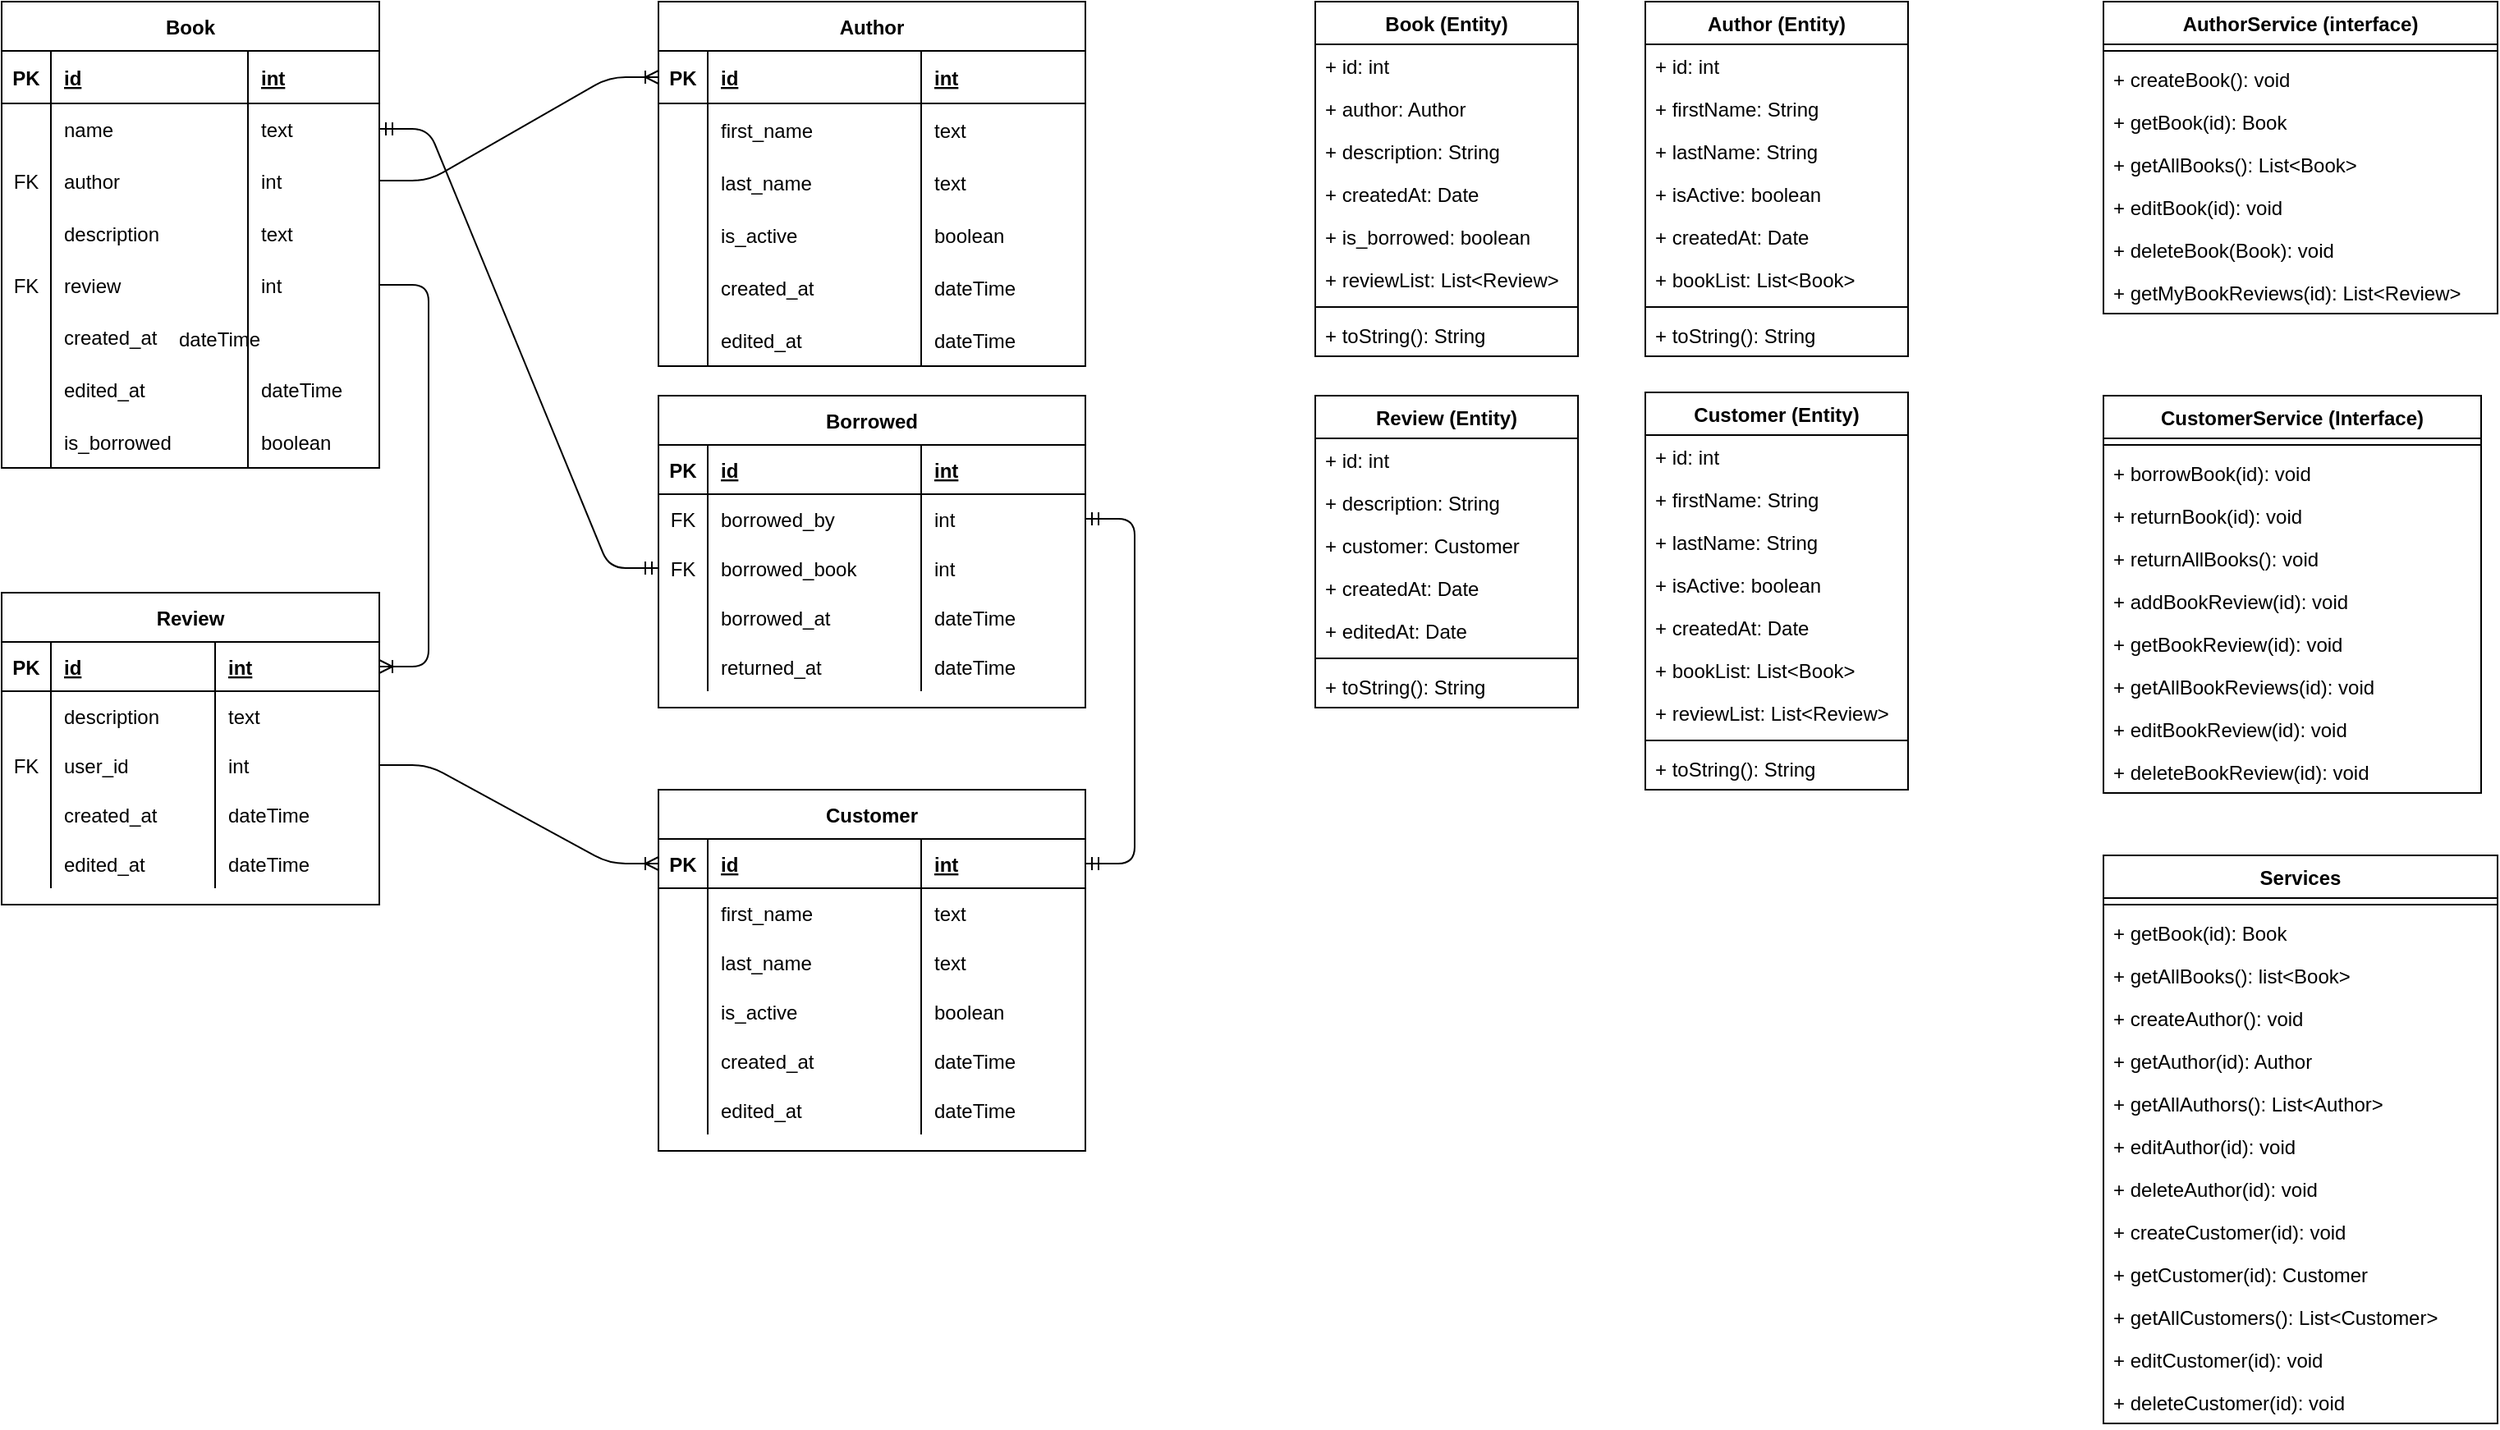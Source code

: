 <mxfile version="13.8.5" type="device"><diagram id="mpLGwgzuLBag3FPyzX3T" name="Page-1"><mxGraphModel dx="1343" dy="747" grid="1" gridSize="10" guides="1" tooltips="1" connect="1" arrows="1" fold="1" page="1" pageScale="1" pageWidth="827" pageHeight="1169" math="0" shadow="0"><root><mxCell id="0"/><mxCell id="1" parent="0"/><object label="Book" id="UDLNZVpMZOj7SId98wJl-1"><mxCell style="shape=table;startSize=30;container=1;collapsible=1;childLayout=tableLayout;fixedRows=0;rowLines=0;fontStyle=1;align=center;resizeLast=1;" vertex="1" parent="1"><mxGeometry x="80" y="40" width="230" height="284" as="geometry"/></mxCell></object><mxCell id="UDLNZVpMZOj7SId98wJl-2" value="" style="shape=partialRectangle;collapsible=0;dropTarget=0;pointerEvents=0;fillColor=none;top=0;left=0;bottom=1;right=0;points=[[0,0.5],[1,0.5]];portConstraint=eastwest;" vertex="1" parent="UDLNZVpMZOj7SId98wJl-1"><mxGeometry y="30" width="230" height="32" as="geometry"/></mxCell><mxCell id="UDLNZVpMZOj7SId98wJl-3" value="PK" style="shape=partialRectangle;connectable=0;fillColor=none;top=0;left=0;bottom=0;right=0;fontStyle=1;overflow=hidden;" vertex="1" parent="UDLNZVpMZOj7SId98wJl-2"><mxGeometry width="30" height="32" as="geometry"/></mxCell><mxCell id="UDLNZVpMZOj7SId98wJl-4" value="id" style="shape=partialRectangle;connectable=0;fillColor=none;top=0;left=0;bottom=0;right=0;align=left;spacingLeft=6;fontStyle=5;overflow=hidden;" vertex="1" parent="UDLNZVpMZOj7SId98wJl-2"><mxGeometry x="30" width="120" height="32" as="geometry"/></mxCell><mxCell id="UDLNZVpMZOj7SId98wJl-112" value="int" style="shape=partialRectangle;connectable=0;fillColor=none;top=0;left=0;bottom=0;right=0;align=left;spacingLeft=6;fontStyle=5;overflow=hidden;" vertex="1" parent="UDLNZVpMZOj7SId98wJl-2"><mxGeometry x="150" width="80" height="32" as="geometry"/></mxCell><mxCell id="UDLNZVpMZOj7SId98wJl-5" value="" style="shape=partialRectangle;collapsible=0;dropTarget=0;pointerEvents=0;fillColor=none;top=0;left=0;bottom=0;right=0;points=[[0,0.5],[1,0.5]];portConstraint=eastwest;" vertex="1" parent="UDLNZVpMZOj7SId98wJl-1"><mxGeometry y="62" width="230" height="31" as="geometry"/></mxCell><mxCell id="UDLNZVpMZOj7SId98wJl-6" value="" style="shape=partialRectangle;connectable=0;fillColor=none;top=0;left=0;bottom=0;right=0;editable=1;overflow=hidden;" vertex="1" parent="UDLNZVpMZOj7SId98wJl-5"><mxGeometry width="30" height="31" as="geometry"/></mxCell><mxCell id="UDLNZVpMZOj7SId98wJl-7" value="name" style="shape=partialRectangle;connectable=0;fillColor=none;top=0;left=0;bottom=0;right=0;align=left;spacingLeft=6;overflow=hidden;" vertex="1" parent="UDLNZVpMZOj7SId98wJl-5"><mxGeometry x="30" width="120" height="31" as="geometry"/></mxCell><mxCell id="UDLNZVpMZOj7SId98wJl-113" value="text" style="shape=partialRectangle;connectable=0;fillColor=none;top=0;left=0;bottom=0;right=0;align=left;spacingLeft=6;overflow=hidden;" vertex="1" parent="UDLNZVpMZOj7SId98wJl-5"><mxGeometry x="150" width="80" height="31" as="geometry"/></mxCell><mxCell id="UDLNZVpMZOj7SId98wJl-8" value="" style="shape=partialRectangle;collapsible=0;dropTarget=0;pointerEvents=0;fillColor=none;top=0;left=0;bottom=0;right=0;points=[[0,0.5],[1,0.5]];portConstraint=eastwest;" vertex="1" parent="UDLNZVpMZOj7SId98wJl-1"><mxGeometry y="93" width="230" height="32" as="geometry"/></mxCell><mxCell id="UDLNZVpMZOj7SId98wJl-9" value="FK" style="shape=partialRectangle;connectable=0;fillColor=none;top=0;left=0;bottom=0;right=0;editable=1;overflow=hidden;" vertex="1" parent="UDLNZVpMZOj7SId98wJl-8"><mxGeometry width="30" height="32" as="geometry"/></mxCell><mxCell id="UDLNZVpMZOj7SId98wJl-10" value="author" style="shape=partialRectangle;connectable=0;fillColor=none;top=0;left=0;bottom=0;right=0;align=left;spacingLeft=6;overflow=hidden;" vertex="1" parent="UDLNZVpMZOj7SId98wJl-8"><mxGeometry x="30" width="120" height="32" as="geometry"/></mxCell><mxCell id="UDLNZVpMZOj7SId98wJl-114" value="int" style="shape=partialRectangle;connectable=0;fillColor=none;top=0;left=0;bottom=0;right=0;align=left;spacingLeft=6;overflow=hidden;" vertex="1" parent="UDLNZVpMZOj7SId98wJl-8"><mxGeometry x="150" width="80" height="32" as="geometry"/></mxCell><mxCell id="UDLNZVpMZOj7SId98wJl-11" value="" style="shape=partialRectangle;collapsible=0;dropTarget=0;pointerEvents=0;fillColor=none;top=0;left=0;bottom=0;right=0;points=[[0,0.5],[1,0.5]];portConstraint=eastwest;" vertex="1" parent="UDLNZVpMZOj7SId98wJl-1"><mxGeometry y="125" width="230" height="32" as="geometry"/></mxCell><mxCell id="UDLNZVpMZOj7SId98wJl-12" value="" style="shape=partialRectangle;connectable=0;fillColor=none;top=0;left=0;bottom=0;right=0;editable=1;overflow=hidden;" vertex="1" parent="UDLNZVpMZOj7SId98wJl-11"><mxGeometry width="30" height="32" as="geometry"/></mxCell><mxCell id="UDLNZVpMZOj7SId98wJl-13" value="description" style="shape=partialRectangle;connectable=0;fillColor=none;top=0;left=0;bottom=0;right=0;align=left;spacingLeft=6;overflow=hidden;" vertex="1" parent="UDLNZVpMZOj7SId98wJl-11"><mxGeometry x="30" width="120" height="32" as="geometry"/></mxCell><mxCell id="UDLNZVpMZOj7SId98wJl-115" value="text" style="shape=partialRectangle;connectable=0;fillColor=none;top=0;left=0;bottom=0;right=0;align=left;spacingLeft=6;overflow=hidden;" vertex="1" parent="UDLNZVpMZOj7SId98wJl-11"><mxGeometry x="150" width="80" height="32" as="geometry"/></mxCell><mxCell id="UDLNZVpMZOj7SId98wJl-73" value="" style="shape=partialRectangle;collapsible=0;dropTarget=0;pointerEvents=0;fillColor=none;top=0;left=0;bottom=0;right=0;points=[[0,0.5],[1,0.5]];portConstraint=eastwest;" vertex="1" parent="UDLNZVpMZOj7SId98wJl-1"><mxGeometry y="157" width="230" height="31" as="geometry"/></mxCell><mxCell id="UDLNZVpMZOj7SId98wJl-74" value="FK" style="shape=partialRectangle;connectable=0;fillColor=none;top=0;left=0;bottom=0;right=0;editable=1;overflow=hidden;" vertex="1" parent="UDLNZVpMZOj7SId98wJl-73"><mxGeometry width="30" height="31" as="geometry"/></mxCell><mxCell id="UDLNZVpMZOj7SId98wJl-75" value="review" style="shape=partialRectangle;connectable=0;fillColor=none;top=0;left=0;bottom=0;right=0;align=left;spacingLeft=6;overflow=hidden;" vertex="1" parent="UDLNZVpMZOj7SId98wJl-73"><mxGeometry x="30" width="120" height="31" as="geometry"/></mxCell><mxCell id="UDLNZVpMZOj7SId98wJl-118" value="int" style="shape=partialRectangle;connectable=0;fillColor=none;top=0;left=0;bottom=0;right=0;align=left;spacingLeft=6;overflow=hidden;" vertex="1" parent="UDLNZVpMZOj7SId98wJl-73"><mxGeometry x="150" width="80" height="31" as="geometry"/></mxCell><mxCell id="UDLNZVpMZOj7SId98wJl-307" value="" style="shape=partialRectangle;collapsible=0;dropTarget=0;pointerEvents=0;fillColor=none;top=0;left=0;bottom=0;right=0;points=[[0,0.5],[1,0.5]];portConstraint=eastwest;" vertex="1" parent="UDLNZVpMZOj7SId98wJl-1"><mxGeometry y="188" width="230" height="32" as="geometry"/></mxCell><mxCell id="UDLNZVpMZOj7SId98wJl-308" value="" style="shape=partialRectangle;connectable=0;fillColor=none;top=0;left=0;bottom=0;right=0;editable=1;overflow=hidden;" vertex="1" parent="UDLNZVpMZOj7SId98wJl-307"><mxGeometry width="30" height="32" as="geometry"/></mxCell><mxCell id="UDLNZVpMZOj7SId98wJl-309" value="created_at" style="shape=partialRectangle;connectable=0;fillColor=none;top=0;left=0;bottom=0;right=0;align=left;spacingLeft=6;overflow=hidden;" vertex="1" parent="UDLNZVpMZOj7SId98wJl-307"><mxGeometry x="30" width="120" height="32" as="geometry"/></mxCell><mxCell id="UDLNZVpMZOj7SId98wJl-310" style="shape=partialRectangle;connectable=0;fillColor=none;top=0;left=0;bottom=0;right=0;align=left;spacingLeft=6;overflow=hidden;" vertex="1" parent="UDLNZVpMZOj7SId98wJl-307"><mxGeometry x="150" width="80" height="32" as="geometry"/></mxCell><mxCell id="UDLNZVpMZOj7SId98wJl-37" value="" style="shape=partialRectangle;collapsible=0;dropTarget=0;pointerEvents=0;fillColor=none;top=0;left=0;bottom=0;right=0;points=[[0,0.5],[1,0.5]];portConstraint=eastwest;" vertex="1" parent="UDLNZVpMZOj7SId98wJl-1"><mxGeometry y="220" width="230" height="32" as="geometry"/></mxCell><mxCell id="UDLNZVpMZOj7SId98wJl-38" value="" style="shape=partialRectangle;connectable=0;fillColor=none;top=0;left=0;bottom=0;right=0;editable=1;overflow=hidden;" vertex="1" parent="UDLNZVpMZOj7SId98wJl-37"><mxGeometry width="30" height="32" as="geometry"/></mxCell><mxCell id="UDLNZVpMZOj7SId98wJl-39" value="edited_at" style="shape=partialRectangle;connectable=0;fillColor=none;top=0;left=0;bottom=0;right=0;align=left;spacingLeft=6;overflow=hidden;" vertex="1" parent="UDLNZVpMZOj7SId98wJl-37"><mxGeometry x="30" width="120" height="32" as="geometry"/></mxCell><mxCell id="UDLNZVpMZOj7SId98wJl-119" value="dateTime" style="shape=partialRectangle;connectable=0;fillColor=none;top=0;left=0;bottom=0;right=0;align=left;spacingLeft=6;overflow=hidden;" vertex="1" parent="UDLNZVpMZOj7SId98wJl-37"><mxGeometry x="150" width="80" height="32" as="geometry"/></mxCell><mxCell id="UDLNZVpMZOj7SId98wJl-144" style="shape=partialRectangle;collapsible=0;dropTarget=0;pointerEvents=0;fillColor=none;top=0;left=0;bottom=0;right=0;points=[[0,0.5],[1,0.5]];portConstraint=eastwest;" vertex="1" parent="UDLNZVpMZOj7SId98wJl-1"><mxGeometry y="252" width="230" height="32" as="geometry"/></mxCell><mxCell id="UDLNZVpMZOj7SId98wJl-145" style="shape=partialRectangle;connectable=0;fillColor=none;top=0;left=0;bottom=0;right=0;editable=1;overflow=hidden;" vertex="1" parent="UDLNZVpMZOj7SId98wJl-144"><mxGeometry width="30" height="32" as="geometry"/></mxCell><mxCell id="UDLNZVpMZOj7SId98wJl-146" value="is_borrowed" style="shape=partialRectangle;connectable=0;fillColor=none;top=0;left=0;bottom=0;right=0;align=left;spacingLeft=6;overflow=hidden;" vertex="1" parent="UDLNZVpMZOj7SId98wJl-144"><mxGeometry x="30" width="120" height="32" as="geometry"/></mxCell><mxCell id="UDLNZVpMZOj7SId98wJl-147" value="boolean" style="shape=partialRectangle;connectable=0;fillColor=none;top=0;left=0;bottom=0;right=0;align=left;spacingLeft=6;overflow=hidden;" vertex="1" parent="UDLNZVpMZOj7SId98wJl-144"><mxGeometry x="150" width="80" height="32" as="geometry"/></mxCell><mxCell id="UDLNZVpMZOj7SId98wJl-53" value="Author" style="shape=table;startSize=30;container=1;collapsible=1;childLayout=tableLayout;fixedRows=1;rowLines=0;fontStyle=1;align=center;resizeLast=1;" vertex="1" parent="1"><mxGeometry x="480" y="40" width="260" height="222" as="geometry"/></mxCell><mxCell id="UDLNZVpMZOj7SId98wJl-54" value="" style="shape=partialRectangle;collapsible=0;dropTarget=0;pointerEvents=0;fillColor=none;top=0;left=0;bottom=1;right=0;points=[[0,0.5],[1,0.5]];portConstraint=eastwest;" vertex="1" parent="UDLNZVpMZOj7SId98wJl-53"><mxGeometry y="30" width="260" height="32" as="geometry"/></mxCell><mxCell id="UDLNZVpMZOj7SId98wJl-55" value="PK" style="shape=partialRectangle;connectable=0;fillColor=none;top=0;left=0;bottom=0;right=0;fontStyle=1;overflow=hidden;" vertex="1" parent="UDLNZVpMZOj7SId98wJl-54"><mxGeometry width="30" height="32" as="geometry"/></mxCell><mxCell id="UDLNZVpMZOj7SId98wJl-56" value="id" style="shape=partialRectangle;connectable=0;fillColor=none;top=0;left=0;bottom=0;right=0;align=left;spacingLeft=6;fontStyle=5;overflow=hidden;" vertex="1" parent="UDLNZVpMZOj7SId98wJl-54"><mxGeometry x="30" width="130" height="32" as="geometry"/></mxCell><mxCell id="UDLNZVpMZOj7SId98wJl-122" value="int" style="shape=partialRectangle;connectable=0;fillColor=none;top=0;left=0;bottom=0;right=0;align=left;spacingLeft=6;fontStyle=5;overflow=hidden;" vertex="1" parent="UDLNZVpMZOj7SId98wJl-54"><mxGeometry x="160" width="100" height="32" as="geometry"/></mxCell><mxCell id="UDLNZVpMZOj7SId98wJl-57" value="" style="shape=partialRectangle;collapsible=0;dropTarget=0;pointerEvents=0;fillColor=none;top=0;left=0;bottom=0;right=0;points=[[0,0.5],[1,0.5]];portConstraint=eastwest;" vertex="1" parent="UDLNZVpMZOj7SId98wJl-53"><mxGeometry y="62" width="260" height="32" as="geometry"/></mxCell><mxCell id="UDLNZVpMZOj7SId98wJl-58" value="" style="shape=partialRectangle;connectable=0;fillColor=none;top=0;left=0;bottom=0;right=0;editable=1;overflow=hidden;" vertex="1" parent="UDLNZVpMZOj7SId98wJl-57"><mxGeometry width="30" height="32" as="geometry"/></mxCell><mxCell id="UDLNZVpMZOj7SId98wJl-59" value="first_name" style="shape=partialRectangle;connectable=0;fillColor=none;top=0;left=0;bottom=0;right=0;align=left;spacingLeft=6;overflow=hidden;" vertex="1" parent="UDLNZVpMZOj7SId98wJl-57"><mxGeometry x="30" width="130" height="32" as="geometry"/></mxCell><mxCell id="UDLNZVpMZOj7SId98wJl-123" value="text" style="shape=partialRectangle;connectable=0;fillColor=none;top=0;left=0;bottom=0;right=0;align=left;spacingLeft=6;overflow=hidden;" vertex="1" parent="UDLNZVpMZOj7SId98wJl-57"><mxGeometry x="160" width="100" height="32" as="geometry"/></mxCell><mxCell id="UDLNZVpMZOj7SId98wJl-60" value="" style="shape=partialRectangle;collapsible=0;dropTarget=0;pointerEvents=0;fillColor=none;top=0;left=0;bottom=0;right=0;points=[[0,0.5],[1,0.5]];portConstraint=eastwest;" vertex="1" parent="UDLNZVpMZOj7SId98wJl-53"><mxGeometry y="94" width="260" height="32" as="geometry"/></mxCell><mxCell id="UDLNZVpMZOj7SId98wJl-61" value="" style="shape=partialRectangle;connectable=0;fillColor=none;top=0;left=0;bottom=0;right=0;editable=1;overflow=hidden;" vertex="1" parent="UDLNZVpMZOj7SId98wJl-60"><mxGeometry width="30" height="32" as="geometry"/></mxCell><mxCell id="UDLNZVpMZOj7SId98wJl-62" value="last_name" style="shape=partialRectangle;connectable=0;fillColor=none;top=0;left=0;bottom=0;right=0;align=left;spacingLeft=6;overflow=hidden;" vertex="1" parent="UDLNZVpMZOj7SId98wJl-60"><mxGeometry x="30" width="130" height="32" as="geometry"/></mxCell><mxCell id="UDLNZVpMZOj7SId98wJl-124" value="text" style="shape=partialRectangle;connectable=0;fillColor=none;top=0;left=0;bottom=0;right=0;align=left;spacingLeft=6;overflow=hidden;" vertex="1" parent="UDLNZVpMZOj7SId98wJl-60"><mxGeometry x="160" width="100" height="32" as="geometry"/></mxCell><mxCell id="UDLNZVpMZOj7SId98wJl-66" value="" style="shape=partialRectangle;collapsible=0;dropTarget=0;pointerEvents=0;fillColor=none;top=0;left=0;bottom=0;right=0;points=[[0,0.5],[1,0.5]];portConstraint=eastwest;" vertex="1" parent="UDLNZVpMZOj7SId98wJl-53"><mxGeometry y="126" width="260" height="32" as="geometry"/></mxCell><mxCell id="UDLNZVpMZOj7SId98wJl-67" value="" style="shape=partialRectangle;connectable=0;fillColor=none;top=0;left=0;bottom=0;right=0;editable=1;overflow=hidden;" vertex="1" parent="UDLNZVpMZOj7SId98wJl-66"><mxGeometry width="30" height="32" as="geometry"/></mxCell><mxCell id="UDLNZVpMZOj7SId98wJl-68" value="is_active" style="shape=partialRectangle;connectable=0;fillColor=none;top=0;left=0;bottom=0;right=0;align=left;spacingLeft=6;overflow=hidden;" vertex="1" parent="UDLNZVpMZOj7SId98wJl-66"><mxGeometry x="30" width="130" height="32" as="geometry"/></mxCell><mxCell id="UDLNZVpMZOj7SId98wJl-125" value="boolean" style="shape=partialRectangle;connectable=0;fillColor=none;top=0;left=0;bottom=0;right=0;align=left;spacingLeft=6;overflow=hidden;" vertex="1" parent="UDLNZVpMZOj7SId98wJl-66"><mxGeometry x="160" width="100" height="32" as="geometry"/></mxCell><mxCell id="UDLNZVpMZOj7SId98wJl-63" value="" style="shape=partialRectangle;collapsible=0;dropTarget=0;pointerEvents=0;fillColor=none;top=0;left=0;bottom=0;right=0;points=[[0,0.5],[1,0.5]];portConstraint=eastwest;" vertex="1" parent="UDLNZVpMZOj7SId98wJl-53"><mxGeometry y="158" width="260" height="32" as="geometry"/></mxCell><mxCell id="UDLNZVpMZOj7SId98wJl-64" value="" style="shape=partialRectangle;connectable=0;fillColor=none;top=0;left=0;bottom=0;right=0;editable=1;overflow=hidden;" vertex="1" parent="UDLNZVpMZOj7SId98wJl-63"><mxGeometry width="30" height="32" as="geometry"/></mxCell><mxCell id="UDLNZVpMZOj7SId98wJl-65" value="created_at" style="shape=partialRectangle;connectable=0;fillColor=none;top=0;left=0;bottom=0;right=0;align=left;spacingLeft=6;overflow=hidden;" vertex="1" parent="UDLNZVpMZOj7SId98wJl-63"><mxGeometry x="30" width="130" height="32" as="geometry"/></mxCell><mxCell id="UDLNZVpMZOj7SId98wJl-126" value="dateTime" style="shape=partialRectangle;connectable=0;fillColor=none;top=0;left=0;bottom=0;right=0;align=left;spacingLeft=6;overflow=hidden;" vertex="1" parent="UDLNZVpMZOj7SId98wJl-63"><mxGeometry x="160" width="100" height="32" as="geometry"/></mxCell><mxCell id="UDLNZVpMZOj7SId98wJl-311" value="" style="shape=partialRectangle;collapsible=0;dropTarget=0;pointerEvents=0;fillColor=none;top=0;left=0;bottom=0;right=0;points=[[0,0.5],[1,0.5]];portConstraint=eastwest;" vertex="1" parent="UDLNZVpMZOj7SId98wJl-53"><mxGeometry y="190" width="260" height="32" as="geometry"/></mxCell><mxCell id="UDLNZVpMZOj7SId98wJl-312" value="" style="shape=partialRectangle;connectable=0;fillColor=none;top=0;left=0;bottom=0;right=0;editable=1;overflow=hidden;" vertex="1" parent="UDLNZVpMZOj7SId98wJl-311"><mxGeometry width="30" height="32" as="geometry"/></mxCell><mxCell id="UDLNZVpMZOj7SId98wJl-313" value="edited_at" style="shape=partialRectangle;connectable=0;fillColor=none;top=0;left=0;bottom=0;right=0;align=left;spacingLeft=6;overflow=hidden;" vertex="1" parent="UDLNZVpMZOj7SId98wJl-311"><mxGeometry x="30" width="130" height="32" as="geometry"/></mxCell><mxCell id="UDLNZVpMZOj7SId98wJl-314" value="dateTime" style="shape=partialRectangle;connectable=0;fillColor=none;top=0;left=0;bottom=0;right=0;align=left;spacingLeft=6;overflow=hidden;" vertex="1" parent="UDLNZVpMZOj7SId98wJl-311"><mxGeometry x="160" width="100" height="32" as="geometry"/></mxCell><mxCell id="UDLNZVpMZOj7SId98wJl-72" value="" style="edgeStyle=entityRelationEdgeStyle;fontSize=12;html=1;endArrow=ERoneToMany;entryX=0;entryY=0.5;entryDx=0;entryDy=0;exitX=1;exitY=0.5;exitDx=0;exitDy=0;" edge="1" parent="1" source="UDLNZVpMZOj7SId98wJl-8" target="UDLNZVpMZOj7SId98wJl-54"><mxGeometry width="100" height="100" relative="1" as="geometry"><mxPoint x="360" y="460" as="sourcePoint"/><mxPoint x="460" y="360" as="targetPoint"/></mxGeometry></mxCell><mxCell id="UDLNZVpMZOj7SId98wJl-76" value="Review" style="shape=table;startSize=30;container=1;collapsible=1;childLayout=tableLayout;fixedRows=1;rowLines=0;fontStyle=1;align=center;resizeLast=1;" vertex="1" parent="1"><mxGeometry x="80" y="400" width="230" height="190" as="geometry"/></mxCell><mxCell id="UDLNZVpMZOj7SId98wJl-77" value="" style="shape=partialRectangle;collapsible=0;dropTarget=0;pointerEvents=0;fillColor=none;top=0;left=0;bottom=1;right=0;points=[[0,0.5],[1,0.5]];portConstraint=eastwest;" vertex="1" parent="UDLNZVpMZOj7SId98wJl-76"><mxGeometry y="30" width="230" height="30" as="geometry"/></mxCell><mxCell id="UDLNZVpMZOj7SId98wJl-78" value="PK" style="shape=partialRectangle;connectable=0;fillColor=none;top=0;left=0;bottom=0;right=0;fontStyle=1;overflow=hidden;" vertex="1" parent="UDLNZVpMZOj7SId98wJl-77"><mxGeometry width="30" height="30" as="geometry"/></mxCell><mxCell id="UDLNZVpMZOj7SId98wJl-79" value="id" style="shape=partialRectangle;connectable=0;fillColor=none;top=0;left=0;bottom=0;right=0;align=left;spacingLeft=6;fontStyle=5;overflow=hidden;" vertex="1" parent="UDLNZVpMZOj7SId98wJl-77"><mxGeometry x="30" width="100" height="30" as="geometry"/></mxCell><mxCell id="UDLNZVpMZOj7SId98wJl-127" value="int" style="shape=partialRectangle;connectable=0;fillColor=none;top=0;left=0;bottom=0;right=0;align=left;spacingLeft=6;fontStyle=5;overflow=hidden;" vertex="1" parent="UDLNZVpMZOj7SId98wJl-77"><mxGeometry x="130" width="100" height="30" as="geometry"/></mxCell><mxCell id="UDLNZVpMZOj7SId98wJl-80" value="" style="shape=partialRectangle;collapsible=0;dropTarget=0;pointerEvents=0;fillColor=none;top=0;left=0;bottom=0;right=0;points=[[0,0.5],[1,0.5]];portConstraint=eastwest;" vertex="1" parent="UDLNZVpMZOj7SId98wJl-76"><mxGeometry y="60" width="230" height="30" as="geometry"/></mxCell><mxCell id="UDLNZVpMZOj7SId98wJl-81" value="" style="shape=partialRectangle;connectable=0;fillColor=none;top=0;left=0;bottom=0;right=0;editable=1;overflow=hidden;" vertex="1" parent="UDLNZVpMZOj7SId98wJl-80"><mxGeometry width="30" height="30" as="geometry"/></mxCell><mxCell id="UDLNZVpMZOj7SId98wJl-82" value="description" style="shape=partialRectangle;connectable=0;fillColor=none;top=0;left=0;bottom=0;right=0;align=left;spacingLeft=6;overflow=hidden;" vertex="1" parent="UDLNZVpMZOj7SId98wJl-80"><mxGeometry x="30" width="100" height="30" as="geometry"/></mxCell><mxCell id="UDLNZVpMZOj7SId98wJl-128" value="text" style="shape=partialRectangle;connectable=0;fillColor=none;top=0;left=0;bottom=0;right=0;align=left;spacingLeft=6;overflow=hidden;" vertex="1" parent="UDLNZVpMZOj7SId98wJl-80"><mxGeometry x="130" width="100" height="30" as="geometry"/></mxCell><mxCell id="UDLNZVpMZOj7SId98wJl-83" value="" style="shape=partialRectangle;collapsible=0;dropTarget=0;pointerEvents=0;fillColor=none;top=0;left=0;bottom=0;right=0;points=[[0,0.5],[1,0.5]];portConstraint=eastwest;" vertex="1" parent="UDLNZVpMZOj7SId98wJl-76"><mxGeometry y="90" width="230" height="30" as="geometry"/></mxCell><mxCell id="UDLNZVpMZOj7SId98wJl-84" value="FK" style="shape=partialRectangle;connectable=0;fillColor=none;top=0;left=0;bottom=0;right=0;editable=1;overflow=hidden;" vertex="1" parent="UDLNZVpMZOj7SId98wJl-83"><mxGeometry width="30" height="30" as="geometry"/></mxCell><mxCell id="UDLNZVpMZOj7SId98wJl-85" value="user_id" style="shape=partialRectangle;connectable=0;fillColor=none;top=0;left=0;bottom=0;right=0;align=left;spacingLeft=6;overflow=hidden;" vertex="1" parent="UDLNZVpMZOj7SId98wJl-83"><mxGeometry x="30" width="100" height="30" as="geometry"/></mxCell><mxCell id="UDLNZVpMZOj7SId98wJl-129" value="int" style="shape=partialRectangle;connectable=0;fillColor=none;top=0;left=0;bottom=0;right=0;align=left;spacingLeft=6;overflow=hidden;" vertex="1" parent="UDLNZVpMZOj7SId98wJl-83"><mxGeometry x="130" width="100" height="30" as="geometry"/></mxCell><mxCell id="UDLNZVpMZOj7SId98wJl-140" style="shape=partialRectangle;collapsible=0;dropTarget=0;pointerEvents=0;fillColor=none;top=0;left=0;bottom=0;right=0;points=[[0,0.5],[1,0.5]];portConstraint=eastwest;" vertex="1" parent="UDLNZVpMZOj7SId98wJl-76"><mxGeometry y="120" width="230" height="30" as="geometry"/></mxCell><mxCell id="UDLNZVpMZOj7SId98wJl-141" style="shape=partialRectangle;connectable=0;fillColor=none;top=0;left=0;bottom=0;right=0;editable=1;overflow=hidden;" vertex="1" parent="UDLNZVpMZOj7SId98wJl-140"><mxGeometry width="30" height="30" as="geometry"/></mxCell><mxCell id="UDLNZVpMZOj7SId98wJl-142" value="created_at" style="shape=partialRectangle;connectable=0;fillColor=none;top=0;left=0;bottom=0;right=0;align=left;spacingLeft=6;overflow=hidden;" vertex="1" parent="UDLNZVpMZOj7SId98wJl-140"><mxGeometry x="30" width="100" height="30" as="geometry"/></mxCell><mxCell id="UDLNZVpMZOj7SId98wJl-143" value="dateTime" style="shape=partialRectangle;connectable=0;fillColor=none;top=0;left=0;bottom=0;right=0;align=left;spacingLeft=6;overflow=hidden;" vertex="1" parent="UDLNZVpMZOj7SId98wJl-140"><mxGeometry x="130" width="100" height="30" as="geometry"/></mxCell><mxCell id="UDLNZVpMZOj7SId98wJl-303" style="shape=partialRectangle;collapsible=0;dropTarget=0;pointerEvents=0;fillColor=none;top=0;left=0;bottom=0;right=0;points=[[0,0.5],[1,0.5]];portConstraint=eastwest;" vertex="1" parent="UDLNZVpMZOj7SId98wJl-76"><mxGeometry y="150" width="230" height="30" as="geometry"/></mxCell><mxCell id="UDLNZVpMZOj7SId98wJl-304" style="shape=partialRectangle;connectable=0;fillColor=none;top=0;left=0;bottom=0;right=0;editable=1;overflow=hidden;" vertex="1" parent="UDLNZVpMZOj7SId98wJl-303"><mxGeometry width="30" height="30" as="geometry"/></mxCell><mxCell id="UDLNZVpMZOj7SId98wJl-305" value="edited_at" style="shape=partialRectangle;connectable=0;fillColor=none;top=0;left=0;bottom=0;right=0;align=left;spacingLeft=6;overflow=hidden;" vertex="1" parent="UDLNZVpMZOj7SId98wJl-303"><mxGeometry x="30" width="100" height="30" as="geometry"/></mxCell><mxCell id="UDLNZVpMZOj7SId98wJl-306" value="dateTime" style="shape=partialRectangle;connectable=0;fillColor=none;top=0;left=0;bottom=0;right=0;align=left;spacingLeft=6;overflow=hidden;" vertex="1" parent="UDLNZVpMZOj7SId98wJl-303"><mxGeometry x="130" width="100" height="30" as="geometry"/></mxCell><mxCell id="UDLNZVpMZOj7SId98wJl-89" value="" style="edgeStyle=entityRelationEdgeStyle;fontSize=12;html=1;endArrow=ERoneToMany;entryX=1;entryY=0.5;entryDx=0;entryDy=0;" edge="1" parent="1" source="UDLNZVpMZOj7SId98wJl-73" target="UDLNZVpMZOj7SId98wJl-77"><mxGeometry width="100" height="100" relative="1" as="geometry"><mxPoint x="270" y="270" as="sourcePoint"/><mxPoint x="460" y="360" as="targetPoint"/></mxGeometry></mxCell><mxCell id="UDLNZVpMZOj7SId98wJl-90" value="Customer" style="shape=table;startSize=30;container=1;collapsible=1;childLayout=tableLayout;fixedRows=1;rowLines=0;fontStyle=1;align=center;resizeLast=1;" vertex="1" parent="1"><mxGeometry x="480" y="520" width="260" height="220" as="geometry"/></mxCell><mxCell id="UDLNZVpMZOj7SId98wJl-91" value="" style="shape=partialRectangle;collapsible=0;dropTarget=0;pointerEvents=0;fillColor=none;top=0;left=0;bottom=1;right=0;points=[[0,0.5],[1,0.5]];portConstraint=eastwest;" vertex="1" parent="UDLNZVpMZOj7SId98wJl-90"><mxGeometry y="30" width="260" height="30" as="geometry"/></mxCell><mxCell id="UDLNZVpMZOj7SId98wJl-92" value="PK" style="shape=partialRectangle;connectable=0;fillColor=none;top=0;left=0;bottom=0;right=0;fontStyle=1;overflow=hidden;" vertex="1" parent="UDLNZVpMZOj7SId98wJl-91"><mxGeometry width="30" height="30" as="geometry"/></mxCell><mxCell id="UDLNZVpMZOj7SId98wJl-93" value="id" style="shape=partialRectangle;connectable=0;fillColor=none;top=0;left=0;bottom=0;right=0;align=left;spacingLeft=6;fontStyle=5;overflow=hidden;" vertex="1" parent="UDLNZVpMZOj7SId98wJl-91"><mxGeometry x="30" width="130" height="30" as="geometry"/></mxCell><mxCell id="UDLNZVpMZOj7SId98wJl-130" value="int" style="shape=partialRectangle;connectable=0;fillColor=none;top=0;left=0;bottom=0;right=0;align=left;spacingLeft=6;fontStyle=5;overflow=hidden;" vertex="1" parent="UDLNZVpMZOj7SId98wJl-91"><mxGeometry x="160" width="100" height="30" as="geometry"/></mxCell><mxCell id="UDLNZVpMZOj7SId98wJl-94" value="" style="shape=partialRectangle;collapsible=0;dropTarget=0;pointerEvents=0;fillColor=none;top=0;left=0;bottom=0;right=0;points=[[0,0.5],[1,0.5]];portConstraint=eastwest;" vertex="1" parent="UDLNZVpMZOj7SId98wJl-90"><mxGeometry y="60" width="260" height="30" as="geometry"/></mxCell><mxCell id="UDLNZVpMZOj7SId98wJl-95" value="" style="shape=partialRectangle;connectable=0;fillColor=none;top=0;left=0;bottom=0;right=0;editable=1;overflow=hidden;" vertex="1" parent="UDLNZVpMZOj7SId98wJl-94"><mxGeometry width="30" height="30" as="geometry"/></mxCell><mxCell id="UDLNZVpMZOj7SId98wJl-96" value="first_name" style="shape=partialRectangle;connectable=0;fillColor=none;top=0;left=0;bottom=0;right=0;align=left;spacingLeft=6;overflow=hidden;" vertex="1" parent="UDLNZVpMZOj7SId98wJl-94"><mxGeometry x="30" width="130" height="30" as="geometry"/></mxCell><mxCell id="UDLNZVpMZOj7SId98wJl-131" value="text" style="shape=partialRectangle;connectable=0;fillColor=none;top=0;left=0;bottom=0;right=0;align=left;spacingLeft=6;overflow=hidden;" vertex="1" parent="UDLNZVpMZOj7SId98wJl-94"><mxGeometry x="160" width="100" height="30" as="geometry"/></mxCell><mxCell id="UDLNZVpMZOj7SId98wJl-97" value="" style="shape=partialRectangle;collapsible=0;dropTarget=0;pointerEvents=0;fillColor=none;top=0;left=0;bottom=0;right=0;points=[[0,0.5],[1,0.5]];portConstraint=eastwest;" vertex="1" parent="UDLNZVpMZOj7SId98wJl-90"><mxGeometry y="90" width="260" height="30" as="geometry"/></mxCell><mxCell id="UDLNZVpMZOj7SId98wJl-98" value="" style="shape=partialRectangle;connectable=0;fillColor=none;top=0;left=0;bottom=0;right=0;editable=1;overflow=hidden;" vertex="1" parent="UDLNZVpMZOj7SId98wJl-97"><mxGeometry width="30" height="30" as="geometry"/></mxCell><mxCell id="UDLNZVpMZOj7SId98wJl-99" value="last_name" style="shape=partialRectangle;connectable=0;fillColor=none;top=0;left=0;bottom=0;right=0;align=left;spacingLeft=6;overflow=hidden;" vertex="1" parent="UDLNZVpMZOj7SId98wJl-97"><mxGeometry x="30" width="130" height="30" as="geometry"/></mxCell><mxCell id="UDLNZVpMZOj7SId98wJl-132" value="text" style="shape=partialRectangle;connectable=0;fillColor=none;top=0;left=0;bottom=0;right=0;align=left;spacingLeft=6;overflow=hidden;" vertex="1" parent="UDLNZVpMZOj7SId98wJl-97"><mxGeometry x="160" width="100" height="30" as="geometry"/></mxCell><mxCell id="UDLNZVpMZOj7SId98wJl-100" value="" style="shape=partialRectangle;collapsible=0;dropTarget=0;pointerEvents=0;fillColor=none;top=0;left=0;bottom=0;right=0;points=[[0,0.5],[1,0.5]];portConstraint=eastwest;" vertex="1" parent="UDLNZVpMZOj7SId98wJl-90"><mxGeometry y="120" width="260" height="30" as="geometry"/></mxCell><mxCell id="UDLNZVpMZOj7SId98wJl-101" value="" style="shape=partialRectangle;connectable=0;fillColor=none;top=0;left=0;bottom=0;right=0;editable=1;overflow=hidden;" vertex="1" parent="UDLNZVpMZOj7SId98wJl-100"><mxGeometry width="30" height="30" as="geometry"/></mxCell><mxCell id="UDLNZVpMZOj7SId98wJl-102" value="is_active" style="shape=partialRectangle;connectable=0;fillColor=none;top=0;left=0;bottom=0;right=0;align=left;spacingLeft=6;overflow=hidden;" vertex="1" parent="UDLNZVpMZOj7SId98wJl-100"><mxGeometry x="30" width="130" height="30" as="geometry"/></mxCell><mxCell id="UDLNZVpMZOj7SId98wJl-133" value="boolean" style="shape=partialRectangle;connectable=0;fillColor=none;top=0;left=0;bottom=0;right=0;align=left;spacingLeft=6;overflow=hidden;" vertex="1" parent="UDLNZVpMZOj7SId98wJl-100"><mxGeometry x="160" width="100" height="30" as="geometry"/></mxCell><mxCell id="UDLNZVpMZOj7SId98wJl-109" value="" style="shape=partialRectangle;collapsible=0;dropTarget=0;pointerEvents=0;fillColor=none;top=0;left=0;bottom=0;right=0;points=[[0,0.5],[1,0.5]];portConstraint=eastwest;" vertex="1" parent="UDLNZVpMZOj7SId98wJl-90"><mxGeometry y="150" width="260" height="30" as="geometry"/></mxCell><mxCell id="UDLNZVpMZOj7SId98wJl-110" value="" style="shape=partialRectangle;connectable=0;fillColor=none;top=0;left=0;bottom=0;right=0;editable=1;overflow=hidden;" vertex="1" parent="UDLNZVpMZOj7SId98wJl-109"><mxGeometry width="30" height="30" as="geometry"/></mxCell><mxCell id="UDLNZVpMZOj7SId98wJl-111" value="created_at" style="shape=partialRectangle;connectable=0;fillColor=none;top=0;left=0;bottom=0;right=0;align=left;spacingLeft=6;overflow=hidden;" vertex="1" parent="UDLNZVpMZOj7SId98wJl-109"><mxGeometry x="30" width="130" height="30" as="geometry"/></mxCell><mxCell id="UDLNZVpMZOj7SId98wJl-135" value="dateTime" style="shape=partialRectangle;connectable=0;fillColor=none;top=0;left=0;bottom=0;right=0;align=left;spacingLeft=6;overflow=hidden;" vertex="1" parent="UDLNZVpMZOj7SId98wJl-109"><mxGeometry x="160" width="100" height="30" as="geometry"/></mxCell><mxCell id="UDLNZVpMZOj7SId98wJl-315" value="" style="shape=partialRectangle;collapsible=0;dropTarget=0;pointerEvents=0;fillColor=none;top=0;left=0;bottom=0;right=0;points=[[0,0.5],[1,0.5]];portConstraint=eastwest;" vertex="1" parent="UDLNZVpMZOj7SId98wJl-90"><mxGeometry y="180" width="260" height="30" as="geometry"/></mxCell><mxCell id="UDLNZVpMZOj7SId98wJl-316" value="" style="shape=partialRectangle;connectable=0;fillColor=none;top=0;left=0;bottom=0;right=0;editable=1;overflow=hidden;" vertex="1" parent="UDLNZVpMZOj7SId98wJl-315"><mxGeometry width="30" height="30" as="geometry"/></mxCell><mxCell id="UDLNZVpMZOj7SId98wJl-317" value="edited_at" style="shape=partialRectangle;connectable=0;fillColor=none;top=0;left=0;bottom=0;right=0;align=left;spacingLeft=6;overflow=hidden;" vertex="1" parent="UDLNZVpMZOj7SId98wJl-315"><mxGeometry x="30" width="130" height="30" as="geometry"/></mxCell><mxCell id="UDLNZVpMZOj7SId98wJl-318" value="dateTime" style="shape=partialRectangle;connectable=0;fillColor=none;top=0;left=0;bottom=0;right=0;align=left;spacingLeft=6;overflow=hidden;" vertex="1" parent="UDLNZVpMZOj7SId98wJl-315"><mxGeometry x="160" width="100" height="30" as="geometry"/></mxCell><mxCell id="UDLNZVpMZOj7SId98wJl-104" value="" style="edgeStyle=entityRelationEdgeStyle;fontSize=12;html=1;endArrow=ERoneToMany;exitX=1;exitY=0.5;exitDx=0;exitDy=0;entryX=0;entryY=0.5;entryDx=0;entryDy=0;" edge="1" parent="1" source="UDLNZVpMZOj7SId98wJl-83" target="UDLNZVpMZOj7SId98wJl-91"><mxGeometry width="100" height="100" relative="1" as="geometry"><mxPoint x="360" y="460" as="sourcePoint"/><mxPoint x="460" y="360" as="targetPoint"/></mxGeometry></mxCell><mxCell id="UDLNZVpMZOj7SId98wJl-120" value="dateTime" style="shape=partialRectangle;connectable=0;fillColor=none;top=0;left=0;bottom=0;right=0;align=left;spacingLeft=6;overflow=hidden;" vertex="1" parent="1"><mxGeometry x="180" y="230" width="80" height="30" as="geometry"/></mxCell><mxCell id="UDLNZVpMZOj7SId98wJl-152" value="" style="edgeStyle=entityRelationEdgeStyle;fontSize=12;html=1;endArrow=ERmandOne;startArrow=ERmandOne;entryX=1;entryY=0.5;entryDx=0;entryDy=0;exitX=1;exitY=0.5;exitDx=0;exitDy=0;" edge="1" parent="1" source="UDLNZVpMZOj7SId98wJl-157" target="UDLNZVpMZOj7SId98wJl-91"><mxGeometry width="100" height="100" relative="1" as="geometry"><mxPoint x="360" y="460" as="sourcePoint"/><mxPoint x="460" y="360" as="targetPoint"/></mxGeometry></mxCell><mxCell id="UDLNZVpMZOj7SId98wJl-153" value="Borrowed" style="shape=table;startSize=30;container=1;collapsible=1;childLayout=tableLayout;fixedRows=1;rowLines=0;fontStyle=1;align=center;resizeLast=1;" vertex="1" parent="1"><mxGeometry x="480" y="280" width="260" height="190" as="geometry"/></mxCell><mxCell id="UDLNZVpMZOj7SId98wJl-154" value="" style="shape=partialRectangle;collapsible=0;dropTarget=0;pointerEvents=0;fillColor=none;top=0;left=0;bottom=1;right=0;points=[[0,0.5],[1,0.5]];portConstraint=eastwest;" vertex="1" parent="UDLNZVpMZOj7SId98wJl-153"><mxGeometry y="30" width="260" height="30" as="geometry"/></mxCell><mxCell id="UDLNZVpMZOj7SId98wJl-155" value="PK" style="shape=partialRectangle;connectable=0;fillColor=none;top=0;left=0;bottom=0;right=0;fontStyle=1;overflow=hidden;" vertex="1" parent="UDLNZVpMZOj7SId98wJl-154"><mxGeometry width="30" height="30" as="geometry"/></mxCell><mxCell id="UDLNZVpMZOj7SId98wJl-156" value="id" style="shape=partialRectangle;connectable=0;fillColor=none;top=0;left=0;bottom=0;right=0;align=left;spacingLeft=6;fontStyle=5;overflow=hidden;" vertex="1" parent="UDLNZVpMZOj7SId98wJl-154"><mxGeometry x="30" width="130" height="30" as="geometry"/></mxCell><mxCell id="UDLNZVpMZOj7SId98wJl-166" value="int" style="shape=partialRectangle;connectable=0;fillColor=none;top=0;left=0;bottom=0;right=0;align=left;spacingLeft=6;fontStyle=5;overflow=hidden;" vertex="1" parent="UDLNZVpMZOj7SId98wJl-154"><mxGeometry x="160" width="100" height="30" as="geometry"/></mxCell><mxCell id="UDLNZVpMZOj7SId98wJl-157" value="" style="shape=partialRectangle;collapsible=0;dropTarget=0;pointerEvents=0;fillColor=none;top=0;left=0;bottom=0;right=0;points=[[0,0.5],[1,0.5]];portConstraint=eastwest;" vertex="1" parent="UDLNZVpMZOj7SId98wJl-153"><mxGeometry y="60" width="260" height="30" as="geometry"/></mxCell><mxCell id="UDLNZVpMZOj7SId98wJl-158" value="FK" style="shape=partialRectangle;connectable=0;fillColor=none;top=0;left=0;bottom=0;right=0;editable=1;overflow=hidden;" vertex="1" parent="UDLNZVpMZOj7SId98wJl-157"><mxGeometry width="30" height="30" as="geometry"/></mxCell><mxCell id="UDLNZVpMZOj7SId98wJl-159" value="borrowed_by" style="shape=partialRectangle;connectable=0;fillColor=none;top=0;left=0;bottom=0;right=0;align=left;spacingLeft=6;overflow=hidden;" vertex="1" parent="UDLNZVpMZOj7SId98wJl-157"><mxGeometry x="30" width="130" height="30" as="geometry"/></mxCell><mxCell id="UDLNZVpMZOj7SId98wJl-167" value="int" style="shape=partialRectangle;connectable=0;fillColor=none;top=0;left=0;bottom=0;right=0;align=left;spacingLeft=6;overflow=hidden;" vertex="1" parent="UDLNZVpMZOj7SId98wJl-157"><mxGeometry x="160" width="100" height="30" as="geometry"/></mxCell><mxCell id="UDLNZVpMZOj7SId98wJl-170" style="shape=partialRectangle;collapsible=0;dropTarget=0;pointerEvents=0;fillColor=none;top=0;left=0;bottom=0;right=0;points=[[0,0.5],[1,0.5]];portConstraint=eastwest;" vertex="1" parent="UDLNZVpMZOj7SId98wJl-153"><mxGeometry y="90" width="260" height="30" as="geometry"/></mxCell><mxCell id="UDLNZVpMZOj7SId98wJl-171" value="FK" style="shape=partialRectangle;connectable=0;fillColor=none;top=0;left=0;bottom=0;right=0;editable=1;overflow=hidden;" vertex="1" parent="UDLNZVpMZOj7SId98wJl-170"><mxGeometry width="30" height="30" as="geometry"/></mxCell><mxCell id="UDLNZVpMZOj7SId98wJl-172" value="borrowed_book" style="shape=partialRectangle;connectable=0;fillColor=none;top=0;left=0;bottom=0;right=0;align=left;spacingLeft=6;overflow=hidden;" vertex="1" parent="UDLNZVpMZOj7SId98wJl-170"><mxGeometry x="30" width="130" height="30" as="geometry"/></mxCell><mxCell id="UDLNZVpMZOj7SId98wJl-173" value="int" style="shape=partialRectangle;connectable=0;fillColor=none;top=0;left=0;bottom=0;right=0;align=left;spacingLeft=6;overflow=hidden;" vertex="1" parent="UDLNZVpMZOj7SId98wJl-170"><mxGeometry x="160" width="100" height="30" as="geometry"/></mxCell><mxCell id="UDLNZVpMZOj7SId98wJl-160" value="" style="shape=partialRectangle;collapsible=0;dropTarget=0;pointerEvents=0;fillColor=none;top=0;left=0;bottom=0;right=0;points=[[0,0.5],[1,0.5]];portConstraint=eastwest;" vertex="1" parent="UDLNZVpMZOj7SId98wJl-153"><mxGeometry y="120" width="260" height="30" as="geometry"/></mxCell><mxCell id="UDLNZVpMZOj7SId98wJl-161" value="" style="shape=partialRectangle;connectable=0;fillColor=none;top=0;left=0;bottom=0;right=0;editable=1;overflow=hidden;" vertex="1" parent="UDLNZVpMZOj7SId98wJl-160"><mxGeometry width="30" height="30" as="geometry"/></mxCell><mxCell id="UDLNZVpMZOj7SId98wJl-162" value="borrowed_at" style="shape=partialRectangle;connectable=0;fillColor=none;top=0;left=0;bottom=0;right=0;align=left;spacingLeft=6;overflow=hidden;" vertex="1" parent="UDLNZVpMZOj7SId98wJl-160"><mxGeometry x="30" width="130" height="30" as="geometry"/></mxCell><mxCell id="UDLNZVpMZOj7SId98wJl-168" value="dateTime" style="shape=partialRectangle;connectable=0;fillColor=none;top=0;left=0;bottom=0;right=0;align=left;spacingLeft=6;overflow=hidden;" vertex="1" parent="UDLNZVpMZOj7SId98wJl-160"><mxGeometry x="160" width="100" height="30" as="geometry"/></mxCell><mxCell id="UDLNZVpMZOj7SId98wJl-163" value="" style="shape=partialRectangle;collapsible=0;dropTarget=0;pointerEvents=0;fillColor=none;top=0;left=0;bottom=0;right=0;points=[[0,0.5],[1,0.5]];portConstraint=eastwest;" vertex="1" parent="UDLNZVpMZOj7SId98wJl-153"><mxGeometry y="150" width="260" height="30" as="geometry"/></mxCell><mxCell id="UDLNZVpMZOj7SId98wJl-164" value="" style="shape=partialRectangle;connectable=0;fillColor=none;top=0;left=0;bottom=0;right=0;editable=1;overflow=hidden;" vertex="1" parent="UDLNZVpMZOj7SId98wJl-163"><mxGeometry width="30" height="30" as="geometry"/></mxCell><mxCell id="UDLNZVpMZOj7SId98wJl-165" value="returned_at" style="shape=partialRectangle;connectable=0;fillColor=none;top=0;left=0;bottom=0;right=0;align=left;spacingLeft=6;overflow=hidden;" vertex="1" parent="UDLNZVpMZOj7SId98wJl-163"><mxGeometry x="30" width="130" height="30" as="geometry"/></mxCell><mxCell id="UDLNZVpMZOj7SId98wJl-169" value="dateTime" style="shape=partialRectangle;connectable=0;fillColor=none;top=0;left=0;bottom=0;right=0;align=left;spacingLeft=6;overflow=hidden;" vertex="1" parent="UDLNZVpMZOj7SId98wJl-163"><mxGeometry x="160" width="100" height="30" as="geometry"/></mxCell><mxCell id="UDLNZVpMZOj7SId98wJl-174" value="" style="edgeStyle=entityRelationEdgeStyle;fontSize=12;html=1;endArrow=ERmandOne;startArrow=ERmandOne;" edge="1" parent="1" source="UDLNZVpMZOj7SId98wJl-5" target="UDLNZVpMZOj7SId98wJl-170"><mxGeometry width="100" height="100" relative="1" as="geometry"><mxPoint x="360" y="460" as="sourcePoint"/><mxPoint x="460" y="360" as="targetPoint"/></mxGeometry></mxCell><mxCell id="UDLNZVpMZOj7SId98wJl-197" value="Book (Entity)" style="swimlane;fontStyle=1;align=center;verticalAlign=top;childLayout=stackLayout;horizontal=1;startSize=26;horizontalStack=0;resizeParent=1;resizeParentMax=0;resizeLast=0;collapsible=1;marginBottom=0;" vertex="1" parent="1"><mxGeometry x="880" y="40" width="160" height="216" as="geometry"/></mxCell><mxCell id="UDLNZVpMZOj7SId98wJl-201" value="+ id: int" style="text;strokeColor=none;fillColor=none;align=left;verticalAlign=top;spacingLeft=4;spacingRight=4;overflow=hidden;rotatable=0;points=[[0,0.5],[1,0.5]];portConstraint=eastwest;" vertex="1" parent="UDLNZVpMZOj7SId98wJl-197"><mxGeometry y="26" width="160" height="26" as="geometry"/></mxCell><mxCell id="UDLNZVpMZOj7SId98wJl-202" value="+ author: Author" style="text;strokeColor=none;fillColor=none;align=left;verticalAlign=top;spacingLeft=4;spacingRight=4;overflow=hidden;rotatable=0;points=[[0,0.5],[1,0.5]];portConstraint=eastwest;" vertex="1" parent="UDLNZVpMZOj7SId98wJl-197"><mxGeometry y="52" width="160" height="26" as="geometry"/></mxCell><mxCell id="UDLNZVpMZOj7SId98wJl-203" value="+ description: String" style="text;strokeColor=none;fillColor=none;align=left;verticalAlign=top;spacingLeft=4;spacingRight=4;overflow=hidden;rotatable=0;points=[[0,0.5],[1,0.5]];portConstraint=eastwest;" vertex="1" parent="UDLNZVpMZOj7SId98wJl-197"><mxGeometry y="78" width="160" height="26" as="geometry"/></mxCell><mxCell id="UDLNZVpMZOj7SId98wJl-205" value="+ createdAt: Date" style="text;strokeColor=none;fillColor=none;align=left;verticalAlign=top;spacingLeft=4;spacingRight=4;overflow=hidden;rotatable=0;points=[[0,0.5],[1,0.5]];portConstraint=eastwest;" vertex="1" parent="UDLNZVpMZOj7SId98wJl-197"><mxGeometry y="104" width="160" height="26" as="geometry"/></mxCell><mxCell id="UDLNZVpMZOj7SId98wJl-215" value="+ is_borrowed: boolean" style="text;strokeColor=none;fillColor=none;align=left;verticalAlign=top;spacingLeft=4;spacingRight=4;overflow=hidden;rotatable=0;points=[[0,0.5],[1,0.5]];portConstraint=eastwest;" vertex="1" parent="UDLNZVpMZOj7SId98wJl-197"><mxGeometry y="130" width="160" height="26" as="geometry"/></mxCell><mxCell id="UDLNZVpMZOj7SId98wJl-198" value="+ reviewList: List&lt;Review&gt;" style="text;strokeColor=none;fillColor=none;align=left;verticalAlign=top;spacingLeft=4;spacingRight=4;overflow=hidden;rotatable=0;points=[[0,0.5],[1,0.5]];portConstraint=eastwest;" vertex="1" parent="UDLNZVpMZOj7SId98wJl-197"><mxGeometry y="156" width="160" height="26" as="geometry"/></mxCell><mxCell id="UDLNZVpMZOj7SId98wJl-199" value="" style="line;strokeWidth=1;fillColor=none;align=left;verticalAlign=middle;spacingTop=-1;spacingLeft=3;spacingRight=3;rotatable=0;labelPosition=right;points=[];portConstraint=eastwest;" vertex="1" parent="UDLNZVpMZOj7SId98wJl-197"><mxGeometry y="182" width="160" height="8" as="geometry"/></mxCell><mxCell id="UDLNZVpMZOj7SId98wJl-200" value="+ toString(): String" style="text;strokeColor=none;fillColor=none;align=left;verticalAlign=top;spacingLeft=4;spacingRight=4;overflow=hidden;rotatable=0;points=[[0,0.5],[1,0.5]];portConstraint=eastwest;" vertex="1" parent="UDLNZVpMZOj7SId98wJl-197"><mxGeometry y="190" width="160" height="26" as="geometry"/></mxCell><mxCell id="UDLNZVpMZOj7SId98wJl-206" value="Author (Entity)" style="swimlane;fontStyle=1;align=center;verticalAlign=top;childLayout=stackLayout;horizontal=1;startSize=26;horizontalStack=0;resizeParent=1;resizeParentMax=0;resizeLast=0;collapsible=1;marginBottom=0;" vertex="1" parent="1"><mxGeometry x="1081" y="40" width="160" height="216" as="geometry"/></mxCell><mxCell id="UDLNZVpMZOj7SId98wJl-207" value="+ id: int" style="text;strokeColor=none;fillColor=none;align=left;verticalAlign=top;spacingLeft=4;spacingRight=4;overflow=hidden;rotatable=0;points=[[0,0.5],[1,0.5]];portConstraint=eastwest;" vertex="1" parent="UDLNZVpMZOj7SId98wJl-206"><mxGeometry y="26" width="160" height="26" as="geometry"/></mxCell><mxCell id="UDLNZVpMZOj7SId98wJl-208" value="+ firstName: String" style="text;strokeColor=none;fillColor=none;align=left;verticalAlign=top;spacingLeft=4;spacingRight=4;overflow=hidden;rotatable=0;points=[[0,0.5],[1,0.5]];portConstraint=eastwest;" vertex="1" parent="UDLNZVpMZOj7SId98wJl-206"><mxGeometry y="52" width="160" height="26" as="geometry"/></mxCell><mxCell id="UDLNZVpMZOj7SId98wJl-209" value="+ lastName: String" style="text;strokeColor=none;fillColor=none;align=left;verticalAlign=top;spacingLeft=4;spacingRight=4;overflow=hidden;rotatable=0;points=[[0,0.5],[1,0.5]];portConstraint=eastwest;" vertex="1" parent="UDLNZVpMZOj7SId98wJl-206"><mxGeometry y="78" width="160" height="26" as="geometry"/></mxCell><mxCell id="UDLNZVpMZOj7SId98wJl-210" value="+ isActive: boolean" style="text;strokeColor=none;fillColor=none;align=left;verticalAlign=top;spacingLeft=4;spacingRight=4;overflow=hidden;rotatable=0;points=[[0,0.5],[1,0.5]];portConstraint=eastwest;" vertex="1" parent="UDLNZVpMZOj7SId98wJl-206"><mxGeometry y="104" width="160" height="26" as="geometry"/></mxCell><mxCell id="UDLNZVpMZOj7SId98wJl-211" value="+ createdAt: Date" style="text;strokeColor=none;fillColor=none;align=left;verticalAlign=top;spacingLeft=4;spacingRight=4;overflow=hidden;rotatable=0;points=[[0,0.5],[1,0.5]];portConstraint=eastwest;" vertex="1" parent="UDLNZVpMZOj7SId98wJl-206"><mxGeometry y="130" width="160" height="26" as="geometry"/></mxCell><mxCell id="UDLNZVpMZOj7SId98wJl-212" value="+ bookList: List&lt;Book&gt;" style="text;strokeColor=none;fillColor=none;align=left;verticalAlign=top;spacingLeft=4;spacingRight=4;overflow=hidden;rotatable=0;points=[[0,0.5],[1,0.5]];portConstraint=eastwest;" vertex="1" parent="UDLNZVpMZOj7SId98wJl-206"><mxGeometry y="156" width="160" height="26" as="geometry"/></mxCell><mxCell id="UDLNZVpMZOj7SId98wJl-213" value="" style="line;strokeWidth=1;fillColor=none;align=left;verticalAlign=middle;spacingTop=-1;spacingLeft=3;spacingRight=3;rotatable=0;labelPosition=right;points=[];portConstraint=eastwest;" vertex="1" parent="UDLNZVpMZOj7SId98wJl-206"><mxGeometry y="182" width="160" height="8" as="geometry"/></mxCell><mxCell id="UDLNZVpMZOj7SId98wJl-218" value="+ toString(): String" style="text;strokeColor=none;fillColor=none;align=left;verticalAlign=top;spacingLeft=4;spacingRight=4;overflow=hidden;rotatable=0;points=[[0,0.5],[1,0.5]];portConstraint=eastwest;" vertex="1" parent="UDLNZVpMZOj7SId98wJl-206"><mxGeometry y="190" width="160" height="26" as="geometry"/></mxCell><mxCell id="UDLNZVpMZOj7SId98wJl-222" value="Review (Entity)" style="swimlane;fontStyle=1;align=center;verticalAlign=top;childLayout=stackLayout;horizontal=1;startSize=26;horizontalStack=0;resizeParent=1;resizeParentMax=0;resizeLast=0;collapsible=1;marginBottom=0;" vertex="1" parent="1"><mxGeometry x="880" y="280" width="160" height="190" as="geometry"/></mxCell><mxCell id="UDLNZVpMZOj7SId98wJl-223" value="+ id: int" style="text;strokeColor=none;fillColor=none;align=left;verticalAlign=top;spacingLeft=4;spacingRight=4;overflow=hidden;rotatable=0;points=[[0,0.5],[1,0.5]];portConstraint=eastwest;" vertex="1" parent="UDLNZVpMZOj7SId98wJl-222"><mxGeometry y="26" width="160" height="26" as="geometry"/></mxCell><mxCell id="UDLNZVpMZOj7SId98wJl-225" value="+ description: String" style="text;strokeColor=none;fillColor=none;align=left;verticalAlign=top;spacingLeft=4;spacingRight=4;overflow=hidden;rotatable=0;points=[[0,0.5],[1,0.5]];portConstraint=eastwest;" vertex="1" parent="UDLNZVpMZOj7SId98wJl-222"><mxGeometry y="52" width="160" height="26" as="geometry"/></mxCell><mxCell id="UDLNZVpMZOj7SId98wJl-224" value="+ customer: Customer" style="text;strokeColor=none;fillColor=none;align=left;verticalAlign=top;spacingLeft=4;spacingRight=4;overflow=hidden;rotatable=0;points=[[0,0.5],[1,0.5]];portConstraint=eastwest;" vertex="1" parent="UDLNZVpMZOj7SId98wJl-222"><mxGeometry y="78" width="160" height="26" as="geometry"/></mxCell><mxCell id="UDLNZVpMZOj7SId98wJl-302" value="+ createdAt: Date" style="text;strokeColor=none;fillColor=none;align=left;verticalAlign=top;spacingLeft=4;spacingRight=4;overflow=hidden;rotatable=0;points=[[0,0.5],[1,0.5]];portConstraint=eastwest;" vertex="1" parent="UDLNZVpMZOj7SId98wJl-222"><mxGeometry y="104" width="160" height="26" as="geometry"/></mxCell><mxCell id="UDLNZVpMZOj7SId98wJl-226" value="+ editedAt: Date" style="text;strokeColor=none;fillColor=none;align=left;verticalAlign=top;spacingLeft=4;spacingRight=4;overflow=hidden;rotatable=0;points=[[0,0.5],[1,0.5]];portConstraint=eastwest;" vertex="1" parent="UDLNZVpMZOj7SId98wJl-222"><mxGeometry y="130" width="160" height="26" as="geometry"/></mxCell><mxCell id="UDLNZVpMZOj7SId98wJl-229" value="" style="line;strokeWidth=1;fillColor=none;align=left;verticalAlign=middle;spacingTop=-1;spacingLeft=3;spacingRight=3;rotatable=0;labelPosition=right;points=[];portConstraint=eastwest;" vertex="1" parent="UDLNZVpMZOj7SId98wJl-222"><mxGeometry y="156" width="160" height="8" as="geometry"/></mxCell><mxCell id="UDLNZVpMZOj7SId98wJl-230" value="+ toString(): String" style="text;strokeColor=none;fillColor=none;align=left;verticalAlign=top;spacingLeft=4;spacingRight=4;overflow=hidden;rotatable=0;points=[[0,0.5],[1,0.5]];portConstraint=eastwest;" vertex="1" parent="UDLNZVpMZOj7SId98wJl-222"><mxGeometry y="164" width="160" height="26" as="geometry"/></mxCell><mxCell id="UDLNZVpMZOj7SId98wJl-231" value="Customer (Entity)" style="swimlane;fontStyle=1;align=center;verticalAlign=top;childLayout=stackLayout;horizontal=1;startSize=26;horizontalStack=0;resizeParent=1;resizeParentMax=0;resizeLast=0;collapsible=1;marginBottom=0;" vertex="1" parent="1"><mxGeometry x="1081" y="278" width="160" height="242" as="geometry"/></mxCell><mxCell id="UDLNZVpMZOj7SId98wJl-232" value="+ id: int" style="text;strokeColor=none;fillColor=none;align=left;verticalAlign=top;spacingLeft=4;spacingRight=4;overflow=hidden;rotatable=0;points=[[0,0.5],[1,0.5]];portConstraint=eastwest;" vertex="1" parent="UDLNZVpMZOj7SId98wJl-231"><mxGeometry y="26" width="160" height="26" as="geometry"/></mxCell><mxCell id="UDLNZVpMZOj7SId98wJl-233" value="+ firstName: String" style="text;strokeColor=none;fillColor=none;align=left;verticalAlign=top;spacingLeft=4;spacingRight=4;overflow=hidden;rotatable=0;points=[[0,0.5],[1,0.5]];portConstraint=eastwest;" vertex="1" parent="UDLNZVpMZOj7SId98wJl-231"><mxGeometry y="52" width="160" height="26" as="geometry"/></mxCell><mxCell id="UDLNZVpMZOj7SId98wJl-234" value="+ lastName: String" style="text;strokeColor=none;fillColor=none;align=left;verticalAlign=top;spacingLeft=4;spacingRight=4;overflow=hidden;rotatable=0;points=[[0,0.5],[1,0.5]];portConstraint=eastwest;" vertex="1" parent="UDLNZVpMZOj7SId98wJl-231"><mxGeometry y="78" width="160" height="26" as="geometry"/></mxCell><mxCell id="UDLNZVpMZOj7SId98wJl-235" value="+ isActive: boolean" style="text;strokeColor=none;fillColor=none;align=left;verticalAlign=top;spacingLeft=4;spacingRight=4;overflow=hidden;rotatable=0;points=[[0,0.5],[1,0.5]];portConstraint=eastwest;" vertex="1" parent="UDLNZVpMZOj7SId98wJl-231"><mxGeometry y="104" width="160" height="26" as="geometry"/></mxCell><mxCell id="UDLNZVpMZOj7SId98wJl-236" value="+ createdAt: Date" style="text;strokeColor=none;fillColor=none;align=left;verticalAlign=top;spacingLeft=4;spacingRight=4;overflow=hidden;rotatable=0;points=[[0,0.5],[1,0.5]];portConstraint=eastwest;" vertex="1" parent="UDLNZVpMZOj7SId98wJl-231"><mxGeometry y="130" width="160" height="26" as="geometry"/></mxCell><mxCell id="UDLNZVpMZOj7SId98wJl-237" value="+ bookList: List&lt;Book&gt;" style="text;strokeColor=none;fillColor=none;align=left;verticalAlign=top;spacingLeft=4;spacingRight=4;overflow=hidden;rotatable=0;points=[[0,0.5],[1,0.5]];portConstraint=eastwest;" vertex="1" parent="UDLNZVpMZOj7SId98wJl-231"><mxGeometry y="156" width="160" height="26" as="geometry"/></mxCell><mxCell id="UDLNZVpMZOj7SId98wJl-245" value="+ reviewList: List&lt;Review&gt;" style="text;strokeColor=none;fillColor=none;align=left;verticalAlign=top;spacingLeft=4;spacingRight=4;overflow=hidden;rotatable=0;points=[[0,0.5],[1,0.5]];portConstraint=eastwest;" vertex="1" parent="UDLNZVpMZOj7SId98wJl-231"><mxGeometry y="182" width="160" height="26" as="geometry"/></mxCell><mxCell id="UDLNZVpMZOj7SId98wJl-238" value="" style="line;strokeWidth=1;fillColor=none;align=left;verticalAlign=middle;spacingTop=-1;spacingLeft=3;spacingRight=3;rotatable=0;labelPosition=right;points=[];portConstraint=eastwest;" vertex="1" parent="UDLNZVpMZOj7SId98wJl-231"><mxGeometry y="208" width="160" height="8" as="geometry"/></mxCell><mxCell id="UDLNZVpMZOj7SId98wJl-243" value="+ toString(): String" style="text;strokeColor=none;fillColor=none;align=left;verticalAlign=top;spacingLeft=4;spacingRight=4;overflow=hidden;rotatable=0;points=[[0,0.5],[1,0.5]];portConstraint=eastwest;" vertex="1" parent="UDLNZVpMZOj7SId98wJl-231"><mxGeometry y="216" width="160" height="26" as="geometry"/></mxCell><mxCell id="UDLNZVpMZOj7SId98wJl-253" value="AuthorService (interface)" style="swimlane;fontStyle=1;align=center;verticalAlign=top;childLayout=stackLayout;horizontal=1;startSize=26;horizontalStack=0;resizeParent=1;resizeParentMax=0;resizeLast=0;collapsible=1;marginBottom=0;" vertex="1" parent="1"><mxGeometry x="1360" y="40" width="240" height="190" as="geometry"/></mxCell><mxCell id="UDLNZVpMZOj7SId98wJl-260" value="" style="line;strokeWidth=1;fillColor=none;align=left;verticalAlign=middle;spacingTop=-1;spacingLeft=3;spacingRight=3;rotatable=0;labelPosition=right;points=[];portConstraint=eastwest;" vertex="1" parent="UDLNZVpMZOj7SId98wJl-253"><mxGeometry y="26" width="240" height="8" as="geometry"/></mxCell><mxCell id="UDLNZVpMZOj7SId98wJl-261" value="+ createBook(): void" style="text;strokeColor=none;fillColor=none;align=left;verticalAlign=top;spacingLeft=4;spacingRight=4;overflow=hidden;rotatable=0;points=[[0,0.5],[1,0.5]];portConstraint=eastwest;" vertex="1" parent="UDLNZVpMZOj7SId98wJl-253"><mxGeometry y="34" width="240" height="26" as="geometry"/></mxCell><mxCell id="UDLNZVpMZOj7SId98wJl-262" value="+ getBook(id): Book" style="text;strokeColor=none;fillColor=none;align=left;verticalAlign=top;spacingLeft=4;spacingRight=4;overflow=hidden;rotatable=0;points=[[0,0.5],[1,0.5]];portConstraint=eastwest;" vertex="1" parent="UDLNZVpMZOj7SId98wJl-253"><mxGeometry y="60" width="240" height="26" as="geometry"/></mxCell><mxCell id="UDLNZVpMZOj7SId98wJl-294" value="+ getAllBooks(): List&lt;Book&gt;" style="text;strokeColor=none;fillColor=none;align=left;verticalAlign=top;spacingLeft=4;spacingRight=4;overflow=hidden;rotatable=0;points=[[0,0.5],[1,0.5]];portConstraint=eastwest;" vertex="1" parent="UDLNZVpMZOj7SId98wJl-253"><mxGeometry y="86" width="240" height="26" as="geometry"/></mxCell><mxCell id="UDLNZVpMZOj7SId98wJl-263" value="+ editBook(id): void" style="text;strokeColor=none;fillColor=none;align=left;verticalAlign=top;spacingLeft=4;spacingRight=4;overflow=hidden;rotatable=0;points=[[0,0.5],[1,0.5]];portConstraint=eastwest;" vertex="1" parent="UDLNZVpMZOj7SId98wJl-253"><mxGeometry y="112" width="240" height="26" as="geometry"/></mxCell><mxCell id="UDLNZVpMZOj7SId98wJl-264" value="+ deleteBook(Book): void" style="text;strokeColor=none;fillColor=none;align=left;verticalAlign=top;spacingLeft=4;spacingRight=4;overflow=hidden;rotatable=0;points=[[0,0.5],[1,0.5]];portConstraint=eastwest;" vertex="1" parent="UDLNZVpMZOj7SId98wJl-253"><mxGeometry y="138" width="240" height="26" as="geometry"/></mxCell><mxCell id="UDLNZVpMZOj7SId98wJl-298" value="+ getMyBookReviews(id): List&lt;Review&gt;" style="text;strokeColor=none;fillColor=none;align=left;verticalAlign=top;spacingLeft=4;spacingRight=4;overflow=hidden;rotatable=0;points=[[0,0.5],[1,0.5]];portConstraint=eastwest;" vertex="1" parent="UDLNZVpMZOj7SId98wJl-253"><mxGeometry y="164" width="240" height="26" as="geometry"/></mxCell><mxCell id="UDLNZVpMZOj7SId98wJl-266" value="CustomerService (Interface)" style="swimlane;fontStyle=1;align=center;verticalAlign=top;childLayout=stackLayout;horizontal=1;startSize=26;horizontalStack=0;resizeParent=1;resizeParentMax=0;resizeLast=0;collapsible=1;marginBottom=0;" vertex="1" parent="1"><mxGeometry x="1360" y="280" width="230" height="242" as="geometry"/></mxCell><mxCell id="UDLNZVpMZOj7SId98wJl-274" value="" style="line;strokeWidth=1;fillColor=none;align=left;verticalAlign=middle;spacingTop=-1;spacingLeft=3;spacingRight=3;rotatable=0;labelPosition=right;points=[];portConstraint=eastwest;" vertex="1" parent="UDLNZVpMZOj7SId98wJl-266"><mxGeometry y="26" width="230" height="8" as="geometry"/></mxCell><mxCell id="UDLNZVpMZOj7SId98wJl-275" value="+ borrowBook(id): void" style="text;strokeColor=none;fillColor=none;align=left;verticalAlign=top;spacingLeft=4;spacingRight=4;overflow=hidden;rotatable=0;points=[[0,0.5],[1,0.5]];portConstraint=eastwest;" vertex="1" parent="UDLNZVpMZOj7SId98wJl-266"><mxGeometry y="34" width="230" height="26" as="geometry"/></mxCell><mxCell id="UDLNZVpMZOj7SId98wJl-276" value="+ returnBook(id): void" style="text;strokeColor=none;fillColor=none;align=left;verticalAlign=top;spacingLeft=4;spacingRight=4;overflow=hidden;rotatable=0;points=[[0,0.5],[1,0.5]];portConstraint=eastwest;" vertex="1" parent="UDLNZVpMZOj7SId98wJl-266"><mxGeometry y="60" width="230" height="26" as="geometry"/></mxCell><mxCell id="UDLNZVpMZOj7SId98wJl-295" value="+ returnAllBooks(): void" style="text;strokeColor=none;fillColor=none;align=left;verticalAlign=top;spacingLeft=4;spacingRight=4;overflow=hidden;rotatable=0;points=[[0,0.5],[1,0.5]];portConstraint=eastwest;" vertex="1" parent="UDLNZVpMZOj7SId98wJl-266"><mxGeometry y="86" width="230" height="26" as="geometry"/></mxCell><mxCell id="UDLNZVpMZOj7SId98wJl-278" value="+ addBookReview(id): void" style="text;strokeColor=none;fillColor=none;align=left;verticalAlign=top;spacingLeft=4;spacingRight=4;overflow=hidden;rotatable=0;points=[[0,0.5],[1,0.5]];portConstraint=eastwest;" vertex="1" parent="UDLNZVpMZOj7SId98wJl-266"><mxGeometry y="112" width="230" height="26" as="geometry"/></mxCell><mxCell id="UDLNZVpMZOj7SId98wJl-282" value="+ getBookReview(id): void" style="text;strokeColor=none;fillColor=none;align=left;verticalAlign=top;spacingLeft=4;spacingRight=4;overflow=hidden;rotatable=0;points=[[0,0.5],[1,0.5]];portConstraint=eastwest;" vertex="1" parent="UDLNZVpMZOj7SId98wJl-266"><mxGeometry y="138" width="230" height="26" as="geometry"/></mxCell><mxCell id="UDLNZVpMZOj7SId98wJl-296" value="+ getAllBookReviews(id): void" style="text;strokeColor=none;fillColor=none;align=left;verticalAlign=top;spacingLeft=4;spacingRight=4;overflow=hidden;rotatable=0;points=[[0,0.5],[1,0.5]];portConstraint=eastwest;" vertex="1" parent="UDLNZVpMZOj7SId98wJl-266"><mxGeometry y="164" width="230" height="26" as="geometry"/></mxCell><mxCell id="UDLNZVpMZOj7SId98wJl-280" value="+ editBookReview(id): void" style="text;strokeColor=none;fillColor=none;align=left;verticalAlign=top;spacingLeft=4;spacingRight=4;overflow=hidden;rotatable=0;points=[[0,0.5],[1,0.5]];portConstraint=eastwest;" vertex="1" parent="UDLNZVpMZOj7SId98wJl-266"><mxGeometry y="190" width="230" height="26" as="geometry"/></mxCell><mxCell id="UDLNZVpMZOj7SId98wJl-281" value="+ deleteBookReview(id): void" style="text;strokeColor=none;fillColor=none;align=left;verticalAlign=top;spacingLeft=4;spacingRight=4;overflow=hidden;rotatable=0;points=[[0,0.5],[1,0.5]];portConstraint=eastwest;" vertex="1" parent="UDLNZVpMZOj7SId98wJl-266"><mxGeometry y="216" width="230" height="26" as="geometry"/></mxCell><mxCell id="UDLNZVpMZOj7SId98wJl-283" value="Services" style="swimlane;fontStyle=1;align=center;verticalAlign=top;childLayout=stackLayout;horizontal=1;startSize=26;horizontalStack=0;resizeParent=1;resizeParentMax=0;resizeLast=0;collapsible=1;marginBottom=0;" vertex="1" parent="1"><mxGeometry x="1360" y="560" width="240" height="346" as="geometry"/></mxCell><mxCell id="UDLNZVpMZOj7SId98wJl-284" value="" style="line;strokeWidth=1;fillColor=none;align=left;verticalAlign=middle;spacingTop=-1;spacingLeft=3;spacingRight=3;rotatable=0;labelPosition=right;points=[];portConstraint=eastwest;" vertex="1" parent="UDLNZVpMZOj7SId98wJl-283"><mxGeometry y="26" width="240" height="8" as="geometry"/></mxCell><mxCell id="UDLNZVpMZOj7SId98wJl-319" value="+ getBook(id): Book" style="text;strokeColor=none;fillColor=none;align=left;verticalAlign=top;spacingLeft=4;spacingRight=4;overflow=hidden;rotatable=0;points=[[0,0.5],[1,0.5]];portConstraint=eastwest;" vertex="1" parent="UDLNZVpMZOj7SId98wJl-283"><mxGeometry y="34" width="240" height="26" as="geometry"/></mxCell><mxCell id="UDLNZVpMZOj7SId98wJl-320" value="+ getAllBooks(): list&lt;Book&gt;" style="text;strokeColor=none;fillColor=none;align=left;verticalAlign=top;spacingLeft=4;spacingRight=4;overflow=hidden;rotatable=0;points=[[0,0.5],[1,0.5]];portConstraint=eastwest;" vertex="1" parent="UDLNZVpMZOj7SId98wJl-283"><mxGeometry y="60" width="240" height="26" as="geometry"/></mxCell><mxCell id="UDLNZVpMZOj7SId98wJl-285" value="+ createAuthor(): void" style="text;strokeColor=none;fillColor=none;align=left;verticalAlign=top;spacingLeft=4;spacingRight=4;overflow=hidden;rotatable=0;points=[[0,0.5],[1,0.5]];portConstraint=eastwest;" vertex="1" parent="UDLNZVpMZOj7SId98wJl-283"><mxGeometry y="86" width="240" height="26" as="geometry"/></mxCell><mxCell id="UDLNZVpMZOj7SId98wJl-291" value="+ getAuthor(id): Author" style="text;strokeColor=none;fillColor=none;align=left;verticalAlign=top;spacingLeft=4;spacingRight=4;overflow=hidden;rotatable=0;points=[[0,0.5],[1,0.5]];portConstraint=eastwest;" vertex="1" parent="UDLNZVpMZOj7SId98wJl-283"><mxGeometry y="112" width="240" height="26" as="geometry"/></mxCell><mxCell id="UDLNZVpMZOj7SId98wJl-292" value="+ getAllAuthors(): List&lt;Author&gt;" style="text;strokeColor=none;fillColor=none;align=left;verticalAlign=top;spacingLeft=4;spacingRight=4;overflow=hidden;rotatable=0;points=[[0,0.5],[1,0.5]];portConstraint=eastwest;" vertex="1" parent="UDLNZVpMZOj7SId98wJl-283"><mxGeometry y="138" width="240" height="26" as="geometry"/></mxCell><mxCell id="UDLNZVpMZOj7SId98wJl-293" value="+ editAuthor(id): void" style="text;strokeColor=none;fillColor=none;align=left;verticalAlign=top;spacingLeft=4;spacingRight=4;overflow=hidden;rotatable=0;points=[[0,0.5],[1,0.5]];portConstraint=eastwest;" vertex="1" parent="UDLNZVpMZOj7SId98wJl-283"><mxGeometry y="164" width="240" height="26" as="geometry"/></mxCell><mxCell id="UDLNZVpMZOj7SId98wJl-286" value="+ deleteAuthor(id): void" style="text;strokeColor=none;fillColor=none;align=left;verticalAlign=top;spacingLeft=4;spacingRight=4;overflow=hidden;rotatable=0;points=[[0,0.5],[1,0.5]];portConstraint=eastwest;" vertex="1" parent="UDLNZVpMZOj7SId98wJl-283"><mxGeometry y="190" width="240" height="26" as="geometry"/></mxCell><mxCell id="UDLNZVpMZOj7SId98wJl-287" value="+ createCustomer(id): void" style="text;strokeColor=none;fillColor=none;align=left;verticalAlign=top;spacingLeft=4;spacingRight=4;overflow=hidden;rotatable=0;points=[[0,0.5],[1,0.5]];portConstraint=eastwest;" vertex="1" parent="UDLNZVpMZOj7SId98wJl-283"><mxGeometry y="216" width="240" height="26" as="geometry"/></mxCell><mxCell id="UDLNZVpMZOj7SId98wJl-299" value="+ getCustomer(id): Customer" style="text;strokeColor=none;fillColor=none;align=left;verticalAlign=top;spacingLeft=4;spacingRight=4;overflow=hidden;rotatable=0;points=[[0,0.5],[1,0.5]];portConstraint=eastwest;" vertex="1" parent="UDLNZVpMZOj7SId98wJl-283"><mxGeometry y="242" width="240" height="26" as="geometry"/></mxCell><mxCell id="UDLNZVpMZOj7SId98wJl-300" value="+ getAllCustomers(): List&lt;Customer&gt;" style="text;strokeColor=none;fillColor=none;align=left;verticalAlign=top;spacingLeft=4;spacingRight=4;overflow=hidden;rotatable=0;points=[[0,0.5],[1,0.5]];portConstraint=eastwest;" vertex="1" parent="UDLNZVpMZOj7SId98wJl-283"><mxGeometry y="268" width="240" height="26" as="geometry"/></mxCell><mxCell id="UDLNZVpMZOj7SId98wJl-301" value="+ editCustomer(id): void" style="text;strokeColor=none;fillColor=none;align=left;verticalAlign=top;spacingLeft=4;spacingRight=4;overflow=hidden;rotatable=0;points=[[0,0.5],[1,0.5]];portConstraint=eastwest;" vertex="1" parent="UDLNZVpMZOj7SId98wJl-283"><mxGeometry y="294" width="240" height="26" as="geometry"/></mxCell><mxCell id="UDLNZVpMZOj7SId98wJl-288" value="+ deleteCustomer(id): void" style="text;strokeColor=none;fillColor=none;align=left;verticalAlign=top;spacingLeft=4;spacingRight=4;overflow=hidden;rotatable=0;points=[[0,0.5],[1,0.5]];portConstraint=eastwest;" vertex="1" parent="UDLNZVpMZOj7SId98wJl-283"><mxGeometry y="320" width="240" height="26" as="geometry"/></mxCell></root></mxGraphModel></diagram></mxfile>